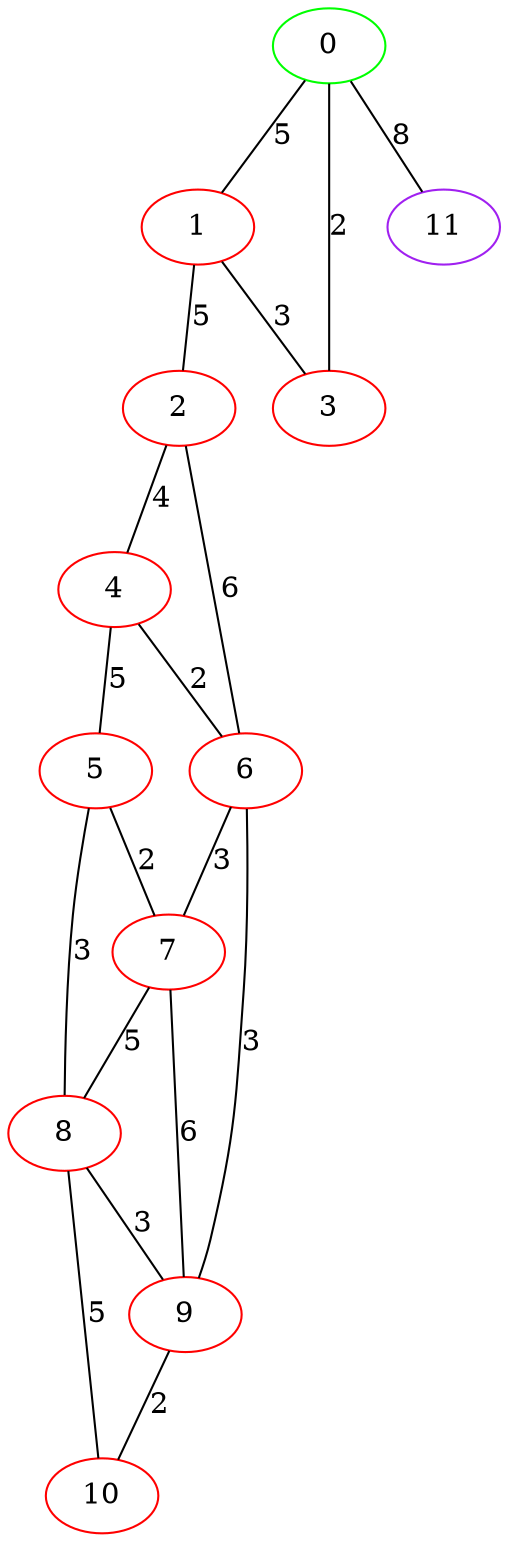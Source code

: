 graph "" {
0 [color=green, weight=2];
1 [color=red, weight=1];
2 [color=red, weight=1];
3 [color=red, weight=1];
4 [color=red, weight=1];
5 [color=red, weight=1];
6 [color=red, weight=1];
7 [color=red, weight=1];
8 [color=red, weight=1];
9 [color=red, weight=1];
10 [color=red, weight=1];
11 [color=purple, weight=4];
0 -- 11  [key=0, label=8];
0 -- 1  [key=0, label=5];
0 -- 3  [key=0, label=2];
1 -- 2  [key=0, label=5];
1 -- 3  [key=0, label=3];
2 -- 4  [key=0, label=4];
2 -- 6  [key=0, label=6];
4 -- 5  [key=0, label=5];
4 -- 6  [key=0, label=2];
5 -- 8  [key=0, label=3];
5 -- 7  [key=0, label=2];
6 -- 9  [key=0, label=3];
6 -- 7  [key=0, label=3];
7 -- 8  [key=0, label=5];
7 -- 9  [key=0, label=6];
8 -- 9  [key=0, label=3];
8 -- 10  [key=0, label=5];
9 -- 10  [key=0, label=2];
}
